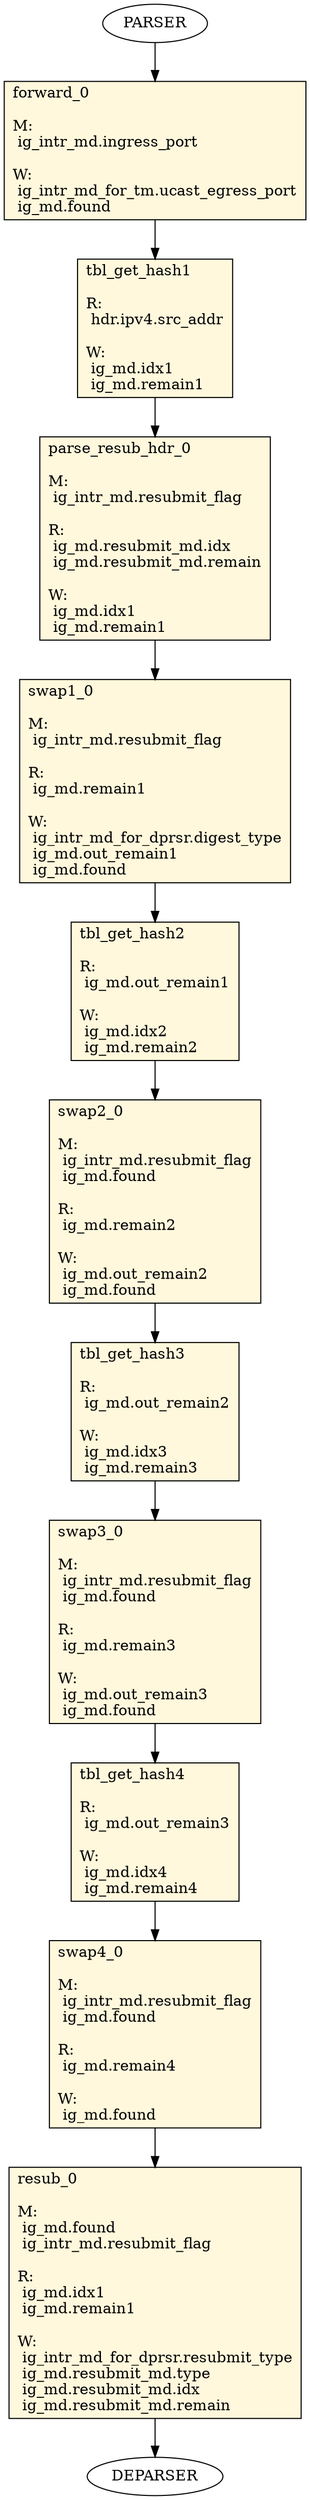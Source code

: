 digraph ingress {
forward_0 [ shape=record, style="filled", fillcolor=cornsilk, label="forward_0\l\l
M:\l
 ig_intr_md.ingress_port\l
\lW:\l
 ig_intr_md_for_tm.ucast_egress_port\l
 ig_md.found\l
 "];
tbl_get_hash1 [ shape=record, style="filled", fillcolor=cornsilk, label="tbl_get_hash1\l\l
R:\l
 hdr.ipv4.src_addr\l
\lW:\l
 ig_md.idx1\l
 ig_md.remain1\l
 "];
parse_resub_hdr_0 [ shape=record, style="filled", fillcolor=cornsilk, label="parse_resub_hdr_0\l\l
M:\l
 ig_intr_md.resubmit_flag\l
\lR:\l
 ig_md.resubmit_md.idx\l
 ig_md.resubmit_md.remain\l
\lW:\l
 ig_md.idx1\l
 ig_md.remain1\l
 "];
swap1_0 [ shape=record, style="filled", fillcolor=cornsilk, label="swap1_0\l\l
M:\l
 ig_intr_md.resubmit_flag\l
\lR:\l
 ig_md.remain1\l
\lW:\l
 ig_intr_md_for_dprsr.digest_type\l
 ig_md.out_remain1\l
 ig_md.found\l
 "];
tbl_get_hash2 [ shape=record, style="filled", fillcolor=cornsilk, label="tbl_get_hash2\l\l
R:\l
 ig_md.out_remain1\l
\lW:\l
 ig_md.idx2\l
 ig_md.remain2\l
 "];
swap2_0 [ shape=record, style="filled", fillcolor=cornsilk, label="swap2_0\l\l
M:\l
 ig_intr_md.resubmit_flag\l
 ig_md.found\l
\lR:\l
 ig_md.remain2\l
\lW:\l
 ig_md.out_remain2\l
 ig_md.found\l
 "];
tbl_get_hash3 [ shape=record, style="filled", fillcolor=cornsilk, label="tbl_get_hash3\l\l
R:\l
 ig_md.out_remain2\l
\lW:\l
 ig_md.idx3\l
 ig_md.remain3\l
 "];
swap3_0 [ shape=record, style="filled", fillcolor=cornsilk, label="swap3_0\l\l
M:\l
 ig_intr_md.resubmit_flag\l
 ig_md.found\l
\lR:\l
 ig_md.remain3\l
\lW:\l
 ig_md.out_remain3\l
 ig_md.found\l
 "];
tbl_get_hash4 [ shape=record, style="filled", fillcolor=cornsilk, label="tbl_get_hash4\l\l
R:\l
 ig_md.out_remain3\l
\lW:\l
 ig_md.idx4\l
 ig_md.remain4\l
 "];
swap4_0 [ shape=record, style="filled", fillcolor=cornsilk, label="swap4_0\l\l
M:\l
 ig_intr_md.resubmit_flag\l
 ig_md.found\l
\lR:\l
 ig_md.remain4\l
\lW:\l
 ig_md.found\l
 "];
resub_0 [ shape=record, style="filled", fillcolor=cornsilk, label="resub_0\l\l
M:\l
 ig_md.found\l
 ig_intr_md.resubmit_flag\l
\lR:\l
 ig_md.idx1\l
 ig_md.remain1\l
\lW:\l
 ig_intr_md_for_dprsr.resubmit_type\l
 ig_md.resubmit_md.type\l
 ig_md.resubmit_md.idx\l
 ig_md.resubmit_md.remain\l
 "];
    PARSER -> forward_0
    forward_0 -> tbl_get_hash1
    tbl_get_hash1 -> parse_resub_hdr_0
    parse_resub_hdr_0 -> swap1_0
    swap1_0 -> tbl_get_hash2
    tbl_get_hash2 -> swap2_0
    swap2_0 -> tbl_get_hash3
    tbl_get_hash3 -> swap3_0
    swap3_0 -> tbl_get_hash4
    tbl_get_hash4 -> swap4_0
    swap4_0 -> resub_0
    resub_0 -> DEPARSER
}
